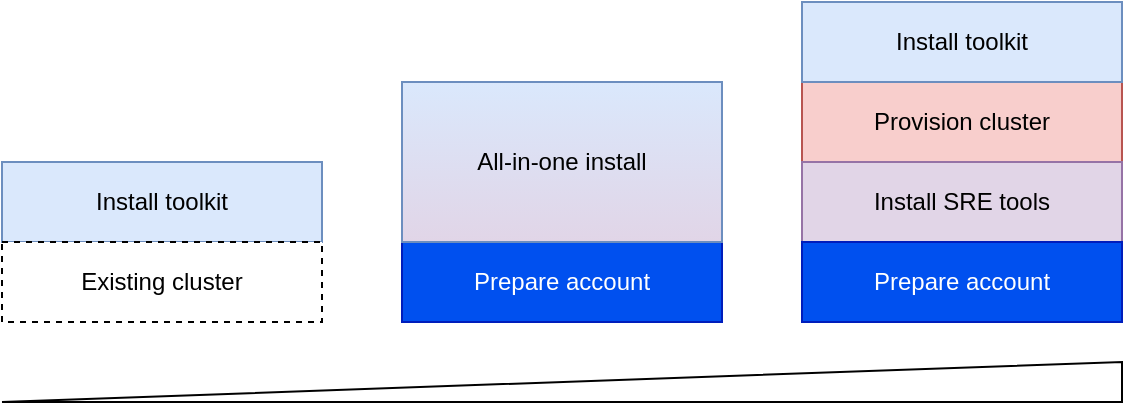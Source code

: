 <mxfile version="13.9.9" type="device"><diagram id="hiCcoAs1AQsIh88hqO2Z" name="Page-1"><mxGraphModel dx="982" dy="656" grid="1" gridSize="10" guides="1" tooltips="1" connect="1" arrows="1" fold="1" page="1" pageScale="1" pageWidth="1100" pageHeight="850" math="0" shadow="0"><root><mxCell id="0"/><mxCell id="1" parent="0"/><mxCell id="xM0fKVop7XrjP01kZjru-1" value="Prepare account" style="rounded=0;whiteSpace=wrap;html=1;fillColor=#0050ef;strokeColor=#001DBC;fontColor=#ffffff;" vertex="1" parent="1"><mxGeometry x="360" y="480" width="160" height="40" as="geometry"/></mxCell><mxCell id="xM0fKVop7XrjP01kZjru-2" value="All-in-one install" style="rounded=0;whiteSpace=wrap;html=1;fillColor=#dae8fc;strokeColor=#6c8ebf;gradientColor=#E1D5E7;" vertex="1" parent="1"><mxGeometry x="360" y="400" width="160" height="80" as="geometry"/></mxCell><mxCell id="xM0fKVop7XrjP01kZjru-4" value="Provision cluster" style="rounded=0;whiteSpace=wrap;html=1;fillColor=#f8cecc;strokeColor=#b85450;" vertex="1" parent="1"><mxGeometry x="560" y="400" width="160" height="40" as="geometry"/></mxCell><mxCell id="xM0fKVop7XrjP01kZjru-5" value="Install toolkit" style="rounded=0;whiteSpace=wrap;html=1;fillColor=#dae8fc;strokeColor=#6c8ebf;" vertex="1" parent="1"><mxGeometry x="160" y="440" width="160" height="40" as="geometry"/></mxCell><mxCell id="xM0fKVop7XrjP01kZjru-6" value="Install SRE tools" style="rounded=0;whiteSpace=wrap;html=1;fillColor=#e1d5e7;strokeColor=#9673a6;" vertex="1" parent="1"><mxGeometry x="560" y="440" width="160" height="40" as="geometry"/></mxCell><mxCell id="xM0fKVop7XrjP01kZjru-7" value="Existing cluster" style="rounded=0;whiteSpace=wrap;html=1;dashed=1;" vertex="1" parent="1"><mxGeometry x="160" y="480" width="160" height="40" as="geometry"/></mxCell><mxCell id="xM0fKVop7XrjP01kZjru-10" value="" style="verticalLabelPosition=bottom;verticalAlign=top;html=1;shape=mxgraph.basic.orthogonal_triangle;flipH=1;" vertex="1" parent="1"><mxGeometry x="160" y="540" width="560" height="20" as="geometry"/></mxCell><mxCell id="xM0fKVop7XrjP01kZjru-11" value="Prepare account" style="rounded=0;whiteSpace=wrap;html=1;fillColor=#0050ef;strokeColor=#001DBC;fontColor=#ffffff;" vertex="1" parent="1"><mxGeometry x="560" y="480" width="160" height="40" as="geometry"/></mxCell><mxCell id="xM0fKVop7XrjP01kZjru-12" value="Install toolkit" style="rounded=0;whiteSpace=wrap;html=1;fillColor=#dae8fc;strokeColor=#6c8ebf;" vertex="1" parent="1"><mxGeometry x="560" y="360" width="160" height="40" as="geometry"/></mxCell></root></mxGraphModel></diagram></mxfile>